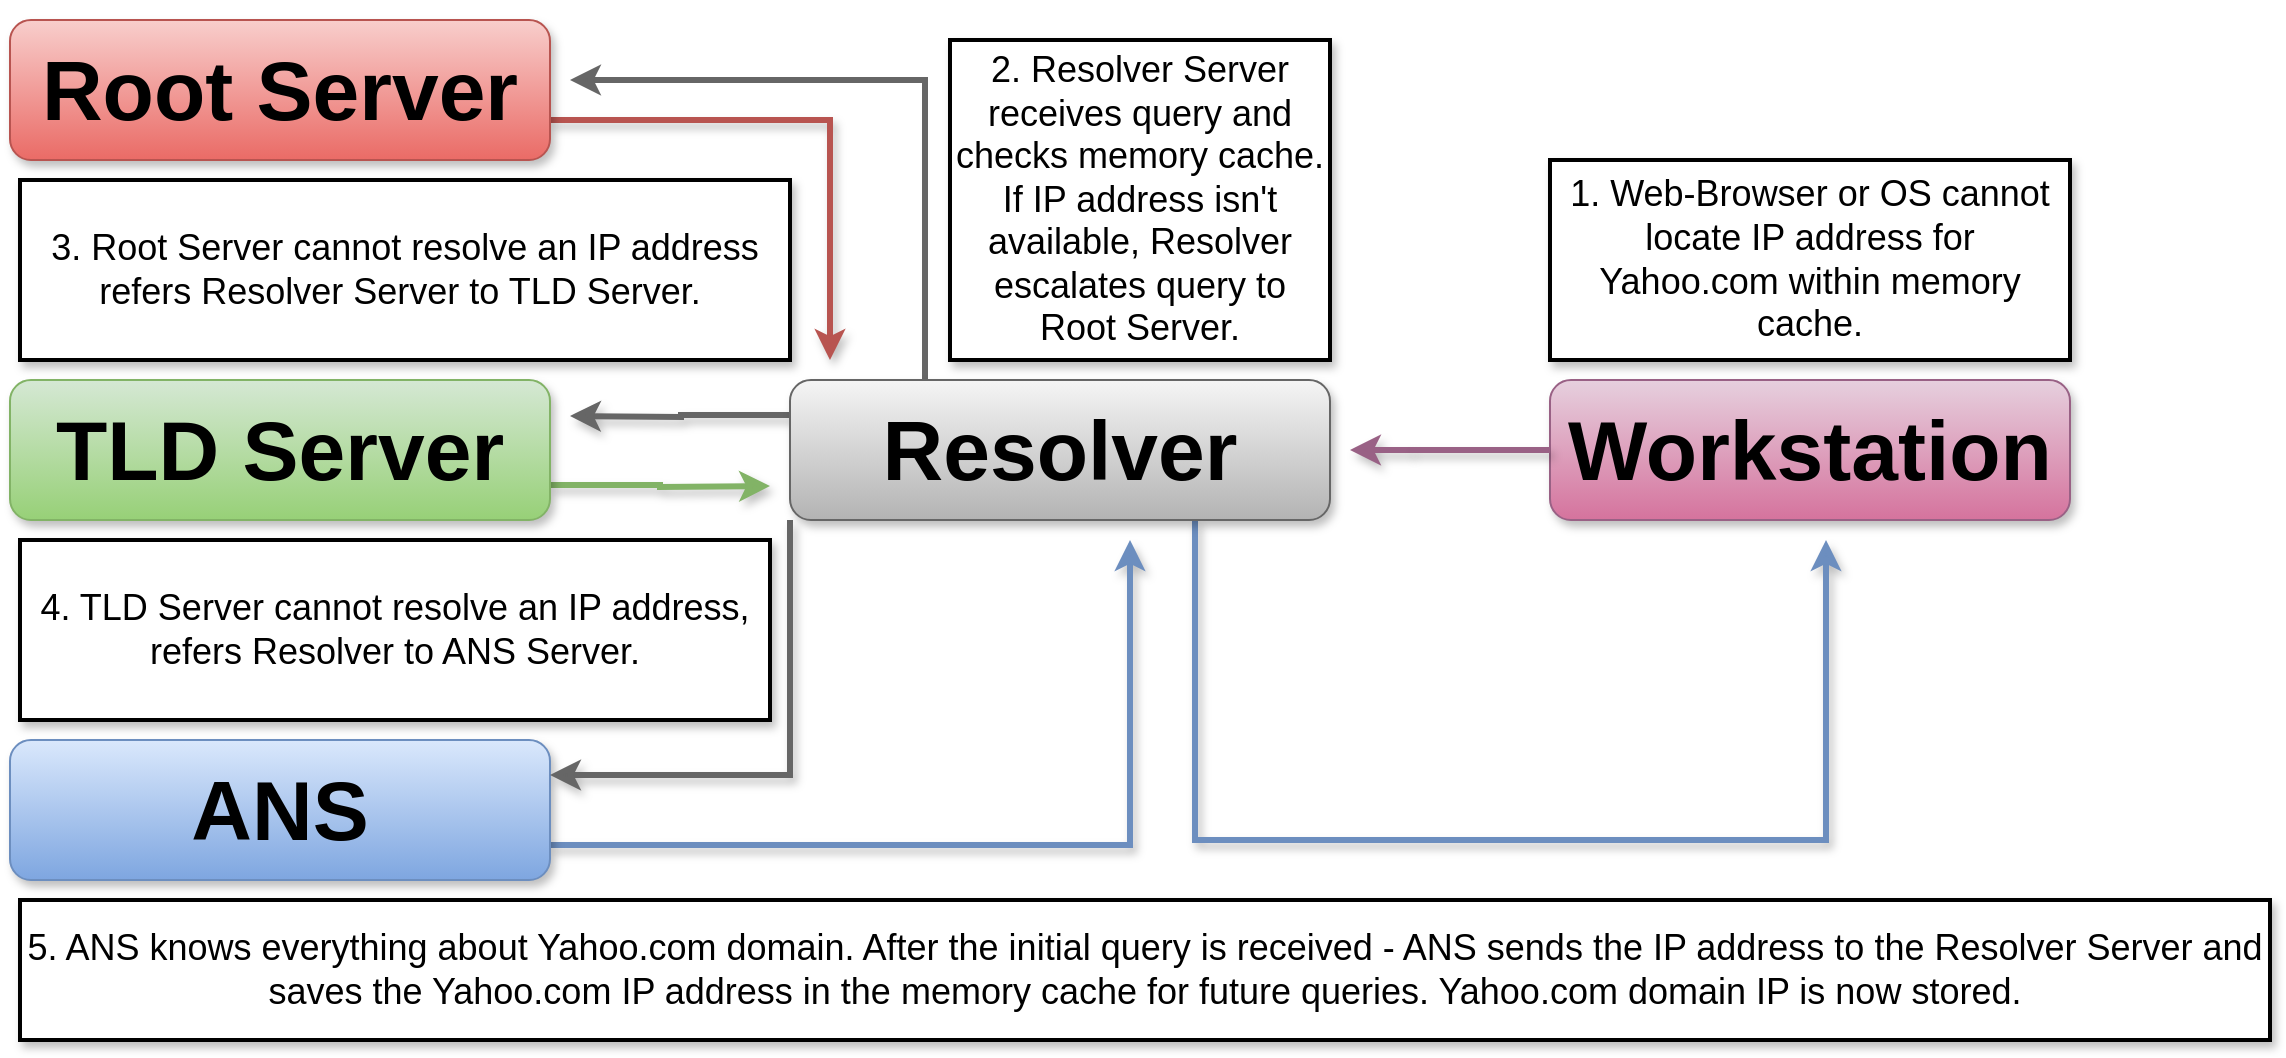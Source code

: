 <mxfile version="17.4.3" type="github">
  <diagram id="C5RBs43oDa-KdzZeNtuy" name="Page-1">
    <mxGraphModel dx="1422" dy="762" grid="1" gridSize="10" guides="1" tooltips="1" connect="1" arrows="1" fold="1" page="1" pageScale="1" pageWidth="1169" pageHeight="827" math="0" shadow="0">
      <root>
        <mxCell id="WIyWlLk6GJQsqaUBKTNV-0" />
        <mxCell id="WIyWlLk6GJQsqaUBKTNV-1" parent="WIyWlLk6GJQsqaUBKTNV-0" />
        <mxCell id="KLCIIgSsqngVHCWPASFz-40" style="edgeStyle=orthogonalEdgeStyle;rounded=0;orthogonalLoop=1;jettySize=auto;html=1;fontSize=42;strokeWidth=3;fillColor=#e6d0de;gradientColor=#d5739d;strokeColor=#996185;shadow=1;startArrow=none;" edge="1" parent="WIyWlLk6GJQsqaUBKTNV-1">
          <mxGeometry relative="1" as="geometry">
            <mxPoint x="680" y="225" as="targetPoint" />
            <mxPoint x="710.794" y="225" as="sourcePoint" />
            <Array as="points">
              <mxPoint x="710" y="225" />
            </Array>
          </mxGeometry>
        </mxCell>
        <mxCell id="KLCIIgSsqngVHCWPASFz-34" value="&lt;h1&gt;&lt;font style=&quot;font-size: 42px&quot;&gt;Workstation&lt;/font&gt;&lt;/h1&gt;" style="text;html=1;spacing=5;spacingTop=-20;whiteSpace=wrap;overflow=hidden;rounded=1;glass=0;sketch=0;fontSize=16;align=center;fillColor=#e6d0de;gradientColor=#d5739d;strokeColor=#996185;shadow=1;" vertex="1" parent="WIyWlLk6GJQsqaUBKTNV-1">
          <mxGeometry x="780" y="190" width="260" height="70" as="geometry" />
        </mxCell>
        <mxCell id="KLCIIgSsqngVHCWPASFz-42" style="edgeStyle=orthogonalEdgeStyle;rounded=0;orthogonalLoop=1;jettySize=auto;html=1;fontSize=42;fillColor=#f8cecc;gradientColor=#ea6b66;strokeColor=#b85450;strokeWidth=3;shadow=1;" edge="1" parent="WIyWlLk6GJQsqaUBKTNV-1" source="KLCIIgSsqngVHCWPASFz-36">
          <mxGeometry relative="1" as="geometry">
            <mxPoint x="420" y="180" as="targetPoint" />
            <Array as="points">
              <mxPoint x="420" y="60" />
            </Array>
          </mxGeometry>
        </mxCell>
        <mxCell id="KLCIIgSsqngVHCWPASFz-36" value="&lt;h1&gt;&lt;font style=&quot;font-size: 42px&quot;&gt;Root Server&lt;/font&gt;&lt;/h1&gt;" style="text;html=1;strokeColor=#b85450;fillColor=#f8cecc;spacing=5;spacingTop=-20;whiteSpace=wrap;overflow=hidden;rounded=1;glass=0;sketch=0;fontSize=16;align=center;gradientColor=#ea6b66;shadow=1;" vertex="1" parent="WIyWlLk6GJQsqaUBKTNV-1">
          <mxGeometry x="10" y="10" width="270" height="70" as="geometry" />
        </mxCell>
        <mxCell id="KLCIIgSsqngVHCWPASFz-44" style="edgeStyle=orthogonalEdgeStyle;rounded=0;orthogonalLoop=1;jettySize=auto;html=1;exitX=1;exitY=0.75;exitDx=0;exitDy=0;fontSize=42;fillColor=#d5e8d4;gradientColor=#97d077;strokeColor=#82b366;strokeWidth=3;shadow=1;sketch=0;" edge="1" parent="WIyWlLk6GJQsqaUBKTNV-1" source="KLCIIgSsqngVHCWPASFz-37">
          <mxGeometry relative="1" as="geometry">
            <mxPoint x="390" y="243" as="targetPoint" />
          </mxGeometry>
        </mxCell>
        <mxCell id="KLCIIgSsqngVHCWPASFz-37" value="&lt;h1&gt;&lt;font style=&quot;font-size: 42px&quot;&gt;TLD Server&lt;/font&gt;&lt;/h1&gt;" style="text;html=1;strokeColor=#82b366;fillColor=#d5e8d4;spacing=5;spacingTop=-20;whiteSpace=wrap;overflow=hidden;rounded=1;glass=0;sketch=0;fontSize=16;align=center;gradientColor=#97d077;shadow=1;" vertex="1" parent="WIyWlLk6GJQsqaUBKTNV-1">
          <mxGeometry x="10" y="190" width="270" height="70" as="geometry" />
        </mxCell>
        <mxCell id="KLCIIgSsqngVHCWPASFz-47" style="edgeStyle=orthogonalEdgeStyle;rounded=0;orthogonalLoop=1;jettySize=auto;html=1;exitX=1;exitY=0.75;exitDx=0;exitDy=0;fontSize=42;fillColor=#dae8fc;gradientColor=#7ea6e0;strokeColor=#6c8ebf;strokeWidth=3;shadow=1;" edge="1" parent="WIyWlLk6GJQsqaUBKTNV-1" source="KLCIIgSsqngVHCWPASFz-38">
          <mxGeometry relative="1" as="geometry">
            <mxPoint x="570" y="270" as="targetPoint" />
            <Array as="points">
              <mxPoint x="570" y="423" />
            </Array>
          </mxGeometry>
        </mxCell>
        <mxCell id="KLCIIgSsqngVHCWPASFz-38" value="&lt;h1&gt;&lt;span style=&quot;font-size: 42px&quot;&gt;ANS&lt;/span&gt;&lt;/h1&gt;" style="text;html=1;strokeColor=#6c8ebf;fillColor=#dae8fc;spacing=5;spacingTop=-20;whiteSpace=wrap;overflow=hidden;rounded=1;glass=0;sketch=0;fontSize=16;align=center;gradientColor=#7ea6e0;shadow=1;" vertex="1" parent="WIyWlLk6GJQsqaUBKTNV-1">
          <mxGeometry x="10" y="370" width="270" height="70" as="geometry" />
        </mxCell>
        <mxCell id="KLCIIgSsqngVHCWPASFz-41" style="edgeStyle=orthogonalEdgeStyle;rounded=0;orthogonalLoop=1;jettySize=auto;html=1;exitX=0.25;exitY=0;exitDx=0;exitDy=0;fontSize=42;fillColor=#f5f5f5;gradientColor=#b3b3b3;strokeColor=#666666;strokeWidth=3;" edge="1" parent="WIyWlLk6GJQsqaUBKTNV-1" source="KLCIIgSsqngVHCWPASFz-39">
          <mxGeometry relative="1" as="geometry">
            <mxPoint x="290" y="40" as="targetPoint" />
            <Array as="points">
              <mxPoint x="468" y="40" />
              <mxPoint x="340" y="40" />
            </Array>
          </mxGeometry>
        </mxCell>
        <mxCell id="KLCIIgSsqngVHCWPASFz-43" style="edgeStyle=orthogonalEdgeStyle;rounded=0;orthogonalLoop=1;jettySize=auto;html=1;exitX=0;exitY=0.25;exitDx=0;exitDy=0;fontSize=42;fillColor=#f5f5f5;gradientColor=#b3b3b3;strokeColor=#666666;strokeWidth=3;shadow=1;" edge="1" parent="WIyWlLk6GJQsqaUBKTNV-1" source="KLCIIgSsqngVHCWPASFz-39">
          <mxGeometry relative="1" as="geometry">
            <mxPoint x="290" y="208" as="targetPoint" />
          </mxGeometry>
        </mxCell>
        <mxCell id="KLCIIgSsqngVHCWPASFz-45" style="edgeStyle=orthogonalEdgeStyle;rounded=0;orthogonalLoop=1;jettySize=auto;html=1;exitX=0;exitY=1;exitDx=0;exitDy=0;entryX=1;entryY=0.25;entryDx=0;entryDy=0;fontSize=42;fillColor=#f5f5f5;gradientColor=#b3b3b3;strokeColor=#666666;strokeWidth=3;shadow=1;" edge="1" parent="WIyWlLk6GJQsqaUBKTNV-1" source="KLCIIgSsqngVHCWPASFz-39" target="KLCIIgSsqngVHCWPASFz-38">
          <mxGeometry relative="1" as="geometry" />
        </mxCell>
        <mxCell id="KLCIIgSsqngVHCWPASFz-54" style="edgeStyle=orthogonalEdgeStyle;rounded=0;orthogonalLoop=1;jettySize=auto;html=1;exitX=0.75;exitY=1;exitDx=0;exitDy=0;fontSize=42;strokeWidth=3;fillColor=#dae8fc;gradientColor=#7ea6e0;strokeColor=#6c8ebf;shadow=1;" edge="1" parent="WIyWlLk6GJQsqaUBKTNV-1" source="KLCIIgSsqngVHCWPASFz-39">
          <mxGeometry relative="1" as="geometry">
            <mxPoint x="918" y="270" as="targetPoint" />
            <Array as="points">
              <mxPoint x="603" y="420" />
              <mxPoint x="918" y="420" />
            </Array>
          </mxGeometry>
        </mxCell>
        <mxCell id="KLCIIgSsqngVHCWPASFz-39" value="&lt;h1&gt;&lt;span style=&quot;font-size: 42px&quot;&gt;Resolver&lt;/span&gt;&lt;/h1&gt;" style="text;html=1;strokeColor=#666666;fillColor=#f5f5f5;spacing=5;spacingTop=-20;whiteSpace=wrap;overflow=hidden;rounded=1;glass=0;sketch=0;fontSize=16;align=center;gradientColor=#b3b3b3;shadow=1;" vertex="1" parent="WIyWlLk6GJQsqaUBKTNV-1">
          <mxGeometry x="400" y="190" width="270" height="70" as="geometry" />
        </mxCell>
        <mxCell id="KLCIIgSsqngVHCWPASFz-59" value="" style="edgeStyle=orthogonalEdgeStyle;rounded=0;orthogonalLoop=1;jettySize=auto;html=1;fontSize=42;strokeWidth=3;fillColor=#e6d0de;gradientColor=#d5739d;strokeColor=#996185;shadow=1;endArrow=none;" edge="1" parent="WIyWlLk6GJQsqaUBKTNV-1" source="KLCIIgSsqngVHCWPASFz-34">
          <mxGeometry relative="1" as="geometry">
            <mxPoint x="759.206" y="225" as="targetPoint" />
            <mxPoint x="780" y="225" as="sourcePoint" />
            <Array as="points">
              <mxPoint x="710" y="225" />
            </Array>
          </mxGeometry>
        </mxCell>
        <mxCell id="KLCIIgSsqngVHCWPASFz-69" value="1. Web-Browser or OS cannot locate IP address for Yahoo.com within memory cache." style="rounded=0;whiteSpace=wrap;html=1;shadow=1;glass=0;labelBackgroundColor=none;sketch=0;fontSize=18;strokeWidth=2;fontStyle=0;" vertex="1" parent="WIyWlLk6GJQsqaUBKTNV-1">
          <mxGeometry x="780" y="80" width="260" height="100" as="geometry" />
        </mxCell>
        <mxCell id="KLCIIgSsqngVHCWPASFz-70" value="2. Resolver Server receives query and checks memory cache. If IP address isn&#39;t available, Resolver escalates query to Root Server." style="rounded=0;whiteSpace=wrap;html=1;shadow=1;glass=0;labelBackgroundColor=none;sketch=0;fontSize=18;strokeWidth=2;fontStyle=0;" vertex="1" parent="WIyWlLk6GJQsqaUBKTNV-1">
          <mxGeometry x="480" y="20" width="190" height="160" as="geometry" />
        </mxCell>
        <mxCell id="KLCIIgSsqngVHCWPASFz-71" value="3. Root Server cannot resolve an IP address refers Resolver Server to TLD Server.&amp;nbsp;" style="rounded=0;whiteSpace=wrap;html=1;shadow=1;glass=0;labelBackgroundColor=none;sketch=0;fontSize=18;strokeWidth=2;fontStyle=0;" vertex="1" parent="WIyWlLk6GJQsqaUBKTNV-1">
          <mxGeometry x="15" y="90" width="385" height="90" as="geometry" />
        </mxCell>
        <mxCell id="KLCIIgSsqngVHCWPASFz-73" value="4. TLD Server cannot resolve an IP address, refers Resolver to ANS Server." style="rounded=0;whiteSpace=wrap;html=1;shadow=1;glass=0;labelBackgroundColor=none;sketch=0;fontSize=18;strokeWidth=2;fontStyle=0;" vertex="1" parent="WIyWlLk6GJQsqaUBKTNV-1">
          <mxGeometry x="15" y="270" width="375" height="90" as="geometry" />
        </mxCell>
        <mxCell id="KLCIIgSsqngVHCWPASFz-74" value="5. ANS knows everything about Yahoo.com domain. After the initial query is received - ANS sends the IP address to the Resolver Server and saves the Yahoo.com IP address in the memory cache for future queries. Yahoo.com domain IP is now stored." style="rounded=0;whiteSpace=wrap;html=1;shadow=1;glass=0;labelBackgroundColor=none;sketch=0;fontSize=18;strokeWidth=2;fontStyle=0;" vertex="1" parent="WIyWlLk6GJQsqaUBKTNV-1">
          <mxGeometry x="15" y="450" width="1125" height="70" as="geometry" />
        </mxCell>
      </root>
    </mxGraphModel>
  </diagram>
</mxfile>
